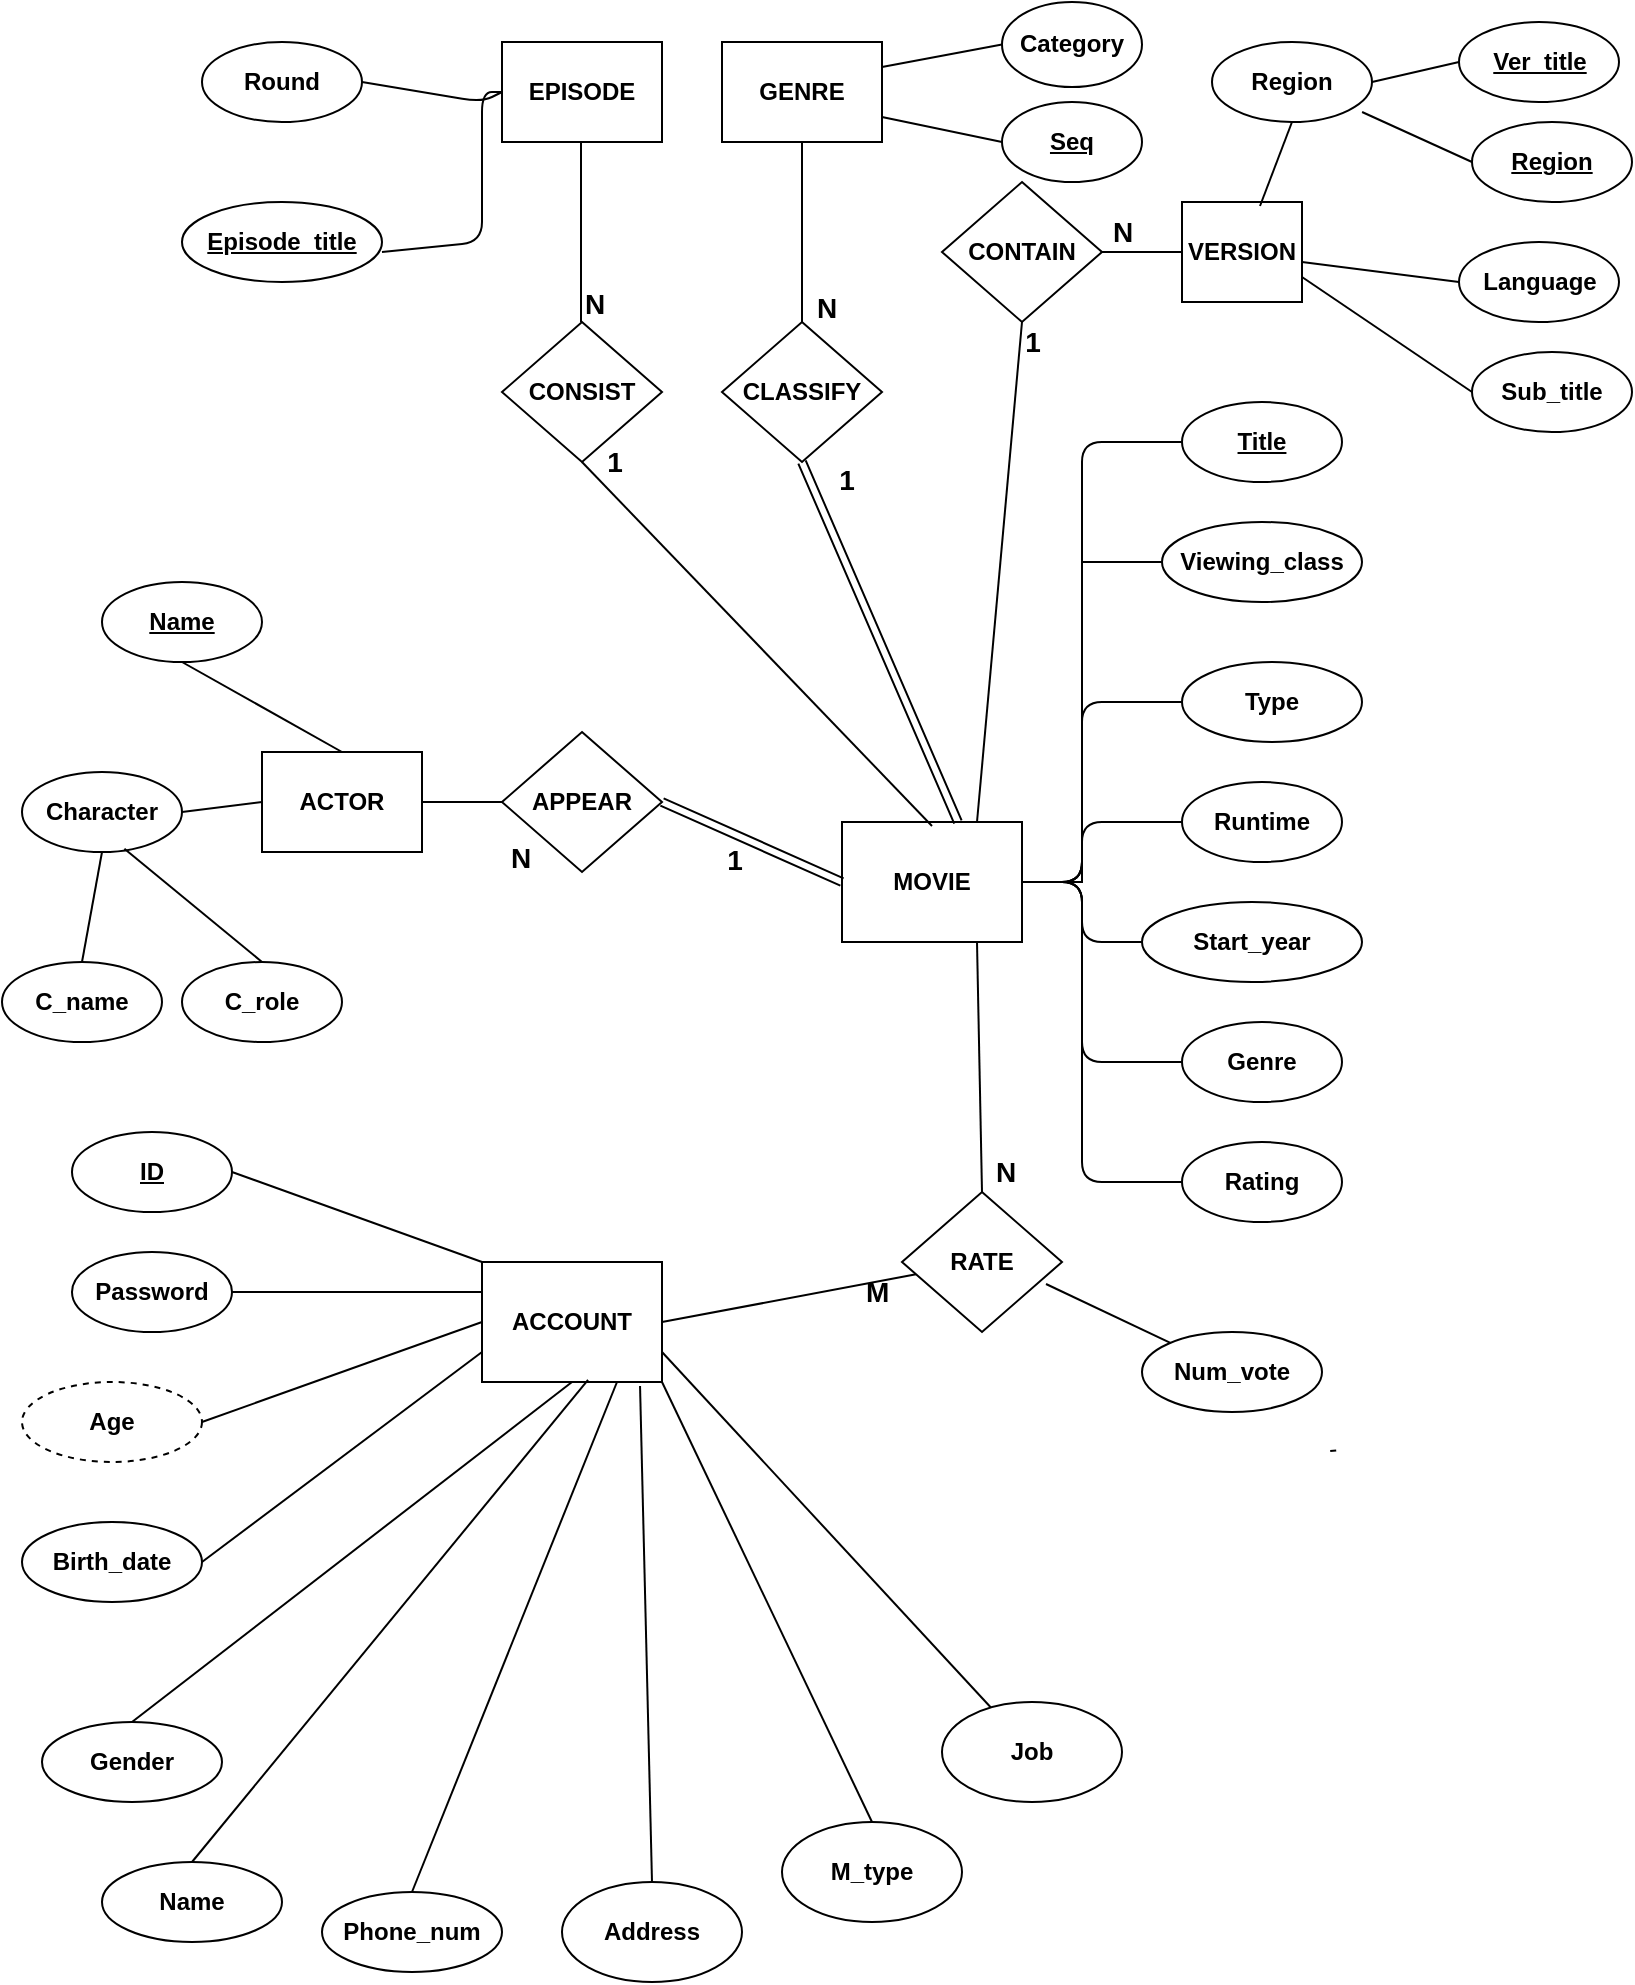 <mxfile version="13.8.0" type="device"><diagram id="ZgIdDyMokjKNE_e_LBBX" name="Page-1"><mxGraphModel dx="1355" dy="776" grid="1" gridSize="10" guides="1" tooltips="1" connect="1" arrows="1" fold="1" page="1" pageScale="1" pageWidth="827" pageHeight="1169" math="0" shadow="0"><root><mxCell id="0"/><mxCell id="1" parent="0"/><mxCell id="CvVNcHVXtAbjPCzvrBuM-1" value="MOVIE" style="rounded=0;whiteSpace=wrap;html=1;fontSize=12;fontStyle=1" parent="1" vertex="1"><mxGeometry x="420" y="410" width="90" height="60" as="geometry"/></mxCell><mxCell id="CvVNcHVXtAbjPCzvrBuM-2" value="Runtime" style="ellipse;whiteSpace=wrap;html=1;fontStyle=1;fontSize=12;" parent="1" vertex="1"><mxGeometry x="590" y="390" width="80" height="40" as="geometry"/></mxCell><mxCell id="CvVNcHVXtAbjPCzvrBuM-3" value="Type" style="ellipse;whiteSpace=wrap;html=1;fontSize=12;fontStyle=1" parent="1" vertex="1"><mxGeometry x="590" y="330" width="90" height="40" as="geometry"/></mxCell><mxCell id="CvVNcHVXtAbjPCzvrBuM-4" value="Start_year" style="ellipse;whiteSpace=wrap;html=1;fontSize=12;fontStyle=1" parent="1" vertex="1"><mxGeometry x="570" y="450" width="110" height="40" as="geometry"/></mxCell><mxCell id="CvVNcHVXtAbjPCzvrBuM-5" value="Genre" style="ellipse;whiteSpace=wrap;html=1;fontSize=12;fontStyle=1" parent="1" vertex="1"><mxGeometry x="590" y="510" width="80" height="40" as="geometry"/></mxCell><mxCell id="CvVNcHVXtAbjPCzvrBuM-6" value="Rating" style="ellipse;whiteSpace=wrap;html=1;fontSize=12;fontStyle=1" parent="1" vertex="1"><mxGeometry x="590" y="570" width="80" height="40" as="geometry"/></mxCell><mxCell id="CvVNcHVXtAbjPCzvrBuM-7" value="Title" style="ellipse;whiteSpace=wrap;html=1;fontSize=12;fontStyle=5" parent="1" vertex="1"><mxGeometry x="590" y="200" width="80" height="40" as="geometry"/></mxCell><mxCell id="CvVNcHVXtAbjPCzvrBuM-14" value="" style="endArrow=none;html=1;entryX=0;entryY=0.5;entryDx=0;entryDy=0;exitX=1;exitY=0.5;exitDx=0;exitDy=0;fontSize=12;fontStyle=1" parent="1" source="CvVNcHVXtAbjPCzvrBuM-1" target="CvVNcHVXtAbjPCzvrBuM-7" edge="1"><mxGeometry width="50" height="50" relative="1" as="geometry"><mxPoint x="480" y="400" as="sourcePoint"/><mxPoint x="530" y="350" as="targetPoint"/><Array as="points"><mxPoint x="540" y="440"/><mxPoint x="540" y="220"/></Array></mxGeometry></mxCell><mxCell id="CvVNcHVXtAbjPCzvrBuM-15" value="" style="endArrow=none;html=1;entryX=0;entryY=0.5;entryDx=0;entryDy=0;exitX=1;exitY=0.5;exitDx=0;exitDy=0;fontSize=12;fontStyle=1" parent="1" source="CvVNcHVXtAbjPCzvrBuM-1" target="CvVNcHVXtAbjPCzvrBuM-3" edge="1"><mxGeometry width="50" height="50" relative="1" as="geometry"><mxPoint x="520" y="450" as="sourcePoint"/><mxPoint x="580" y="300" as="targetPoint"/><Array as="points"><mxPoint x="540" y="440"/><mxPoint x="540" y="350"/></Array></mxGeometry></mxCell><mxCell id="CvVNcHVXtAbjPCzvrBuM-16" value="" style="endArrow=none;html=1;entryX=0;entryY=0.5;entryDx=0;entryDy=0;exitX=1;exitY=0.5;exitDx=0;exitDy=0;fontSize=12;fontStyle=1" parent="1" source="CvVNcHVXtAbjPCzvrBuM-1" target="CvVNcHVXtAbjPCzvrBuM-2" edge="1"><mxGeometry width="50" height="50" relative="1" as="geometry"><mxPoint x="520" y="450" as="sourcePoint"/><mxPoint x="580" y="360" as="targetPoint"/><Array as="points"><mxPoint x="540" y="440"/><mxPoint x="540" y="410"/></Array></mxGeometry></mxCell><mxCell id="CvVNcHVXtAbjPCzvrBuM-17" value="" style="endArrow=none;html=1;entryX=0;entryY=0.5;entryDx=0;entryDy=0;exitX=1;exitY=0.5;exitDx=0;exitDy=0;fontSize=12;fontStyle=1" parent="1" source="CvVNcHVXtAbjPCzvrBuM-1" edge="1"><mxGeometry width="50" height="50" relative="1" as="geometry"><mxPoint x="530" y="460" as="sourcePoint"/><mxPoint x="570" y="470" as="targetPoint"/><Array as="points"><mxPoint x="540" y="440"/><mxPoint x="540" y="470"/></Array></mxGeometry></mxCell><mxCell id="CvVNcHVXtAbjPCzvrBuM-18" value="" style="endArrow=none;html=1;entryX=0;entryY=0.5;entryDx=0;entryDy=0;exitX=1;exitY=0.5;exitDx=0;exitDy=0;fontSize=12;fontStyle=1" parent="1" source="CvVNcHVXtAbjPCzvrBuM-1" target="CvVNcHVXtAbjPCzvrBuM-5" edge="1"><mxGeometry width="50" height="50" relative="1" as="geometry"><mxPoint x="540" y="470" as="sourcePoint"/><mxPoint x="600" y="380" as="targetPoint"/><Array as="points"><mxPoint x="540" y="440"/><mxPoint x="540" y="530"/></Array></mxGeometry></mxCell><mxCell id="CvVNcHVXtAbjPCzvrBuM-19" value="" style="endArrow=none;html=1;entryX=0;entryY=0.5;entryDx=0;entryDy=0;exitX=1;exitY=0.5;exitDx=0;exitDy=0;fontSize=12;fontStyle=1" parent="1" source="CvVNcHVXtAbjPCzvrBuM-1" target="CvVNcHVXtAbjPCzvrBuM-6" edge="1"><mxGeometry width="50" height="50" relative="1" as="geometry"><mxPoint x="550" y="480" as="sourcePoint"/><mxPoint x="610" y="390" as="targetPoint"/><Array as="points"><mxPoint x="540" y="440"/><mxPoint x="540" y="590"/></Array></mxGeometry></mxCell><mxCell id="CvVNcHVXtAbjPCzvrBuM-20" value="CONTAIN" style="rhombus;whiteSpace=wrap;html=1;fontSize=12;fontStyle=1" parent="1" vertex="1"><mxGeometry x="470" y="90" width="80" height="70" as="geometry"/></mxCell><mxCell id="CvVNcHVXtAbjPCzvrBuM-22" value="" style="endArrow=none;html=1;exitX=1;exitY=0.5;exitDx=0;exitDy=0;entryX=0;entryY=0.5;entryDx=0;entryDy=0;fontSize=12;fontStyle=1" parent="1" source="CvVNcHVXtAbjPCzvrBuM-20" target="CvVNcHVXtAbjPCzvrBuM-24" edge="1"><mxGeometry width="50" height="50" relative="1" as="geometry"><mxPoint x="390" y="210" as="sourcePoint"/><mxPoint x="440" y="160" as="targetPoint"/></mxGeometry></mxCell><mxCell id="CvVNcHVXtAbjPCzvrBuM-23" value="" style="endArrow=none;html=1;entryX=0.5;entryY=1;entryDx=0;entryDy=0;exitX=0.75;exitY=0;exitDx=0;exitDy=0;fontSize=12;fontStyle=1" parent="1" source="CvVNcHVXtAbjPCzvrBuM-1" target="CvVNcHVXtAbjPCzvrBuM-20" edge="1"><mxGeometry width="50" height="50" relative="1" as="geometry"><mxPoint x="390" y="210" as="sourcePoint"/><mxPoint x="440" y="160" as="targetPoint"/></mxGeometry></mxCell><mxCell id="q0kKljh1Z34BmUrpOkqc-1" value="1" style="edgeLabel;html=1;align=center;verticalAlign=middle;resizable=0;points=[];fontSize=14;fontStyle=1" parent="CvVNcHVXtAbjPCzvrBuM-23" vertex="1" connectable="0"><mxGeometry x="-0.075" y="8" relative="1" as="geometry"><mxPoint x="25.07" y="-123.75" as="offset"/></mxGeometry></mxCell><mxCell id="CvVNcHVXtAbjPCzvrBuM-24" value="VERSION" style="rounded=0;whiteSpace=wrap;html=1;fontSize=12;fontStyle=1" parent="1" vertex="1"><mxGeometry x="590" y="100" width="60" height="50" as="geometry"/></mxCell><mxCell id="CvVNcHVXtAbjPCzvrBuM-27" value="Region" style="ellipse;whiteSpace=wrap;html=1;fontSize=12;fontStyle=5" parent="1" vertex="1"><mxGeometry x="735" y="60" width="80" height="40" as="geometry"/></mxCell><mxCell id="CvVNcHVXtAbjPCzvrBuM-28" value="Language" style="ellipse;whiteSpace=wrap;html=1;fontSize=12;fontStyle=1" parent="1" vertex="1"><mxGeometry x="728.5" y="120" width="80" height="40" as="geometry"/></mxCell><mxCell id="CvVNcHVXtAbjPCzvrBuM-29" value="Sub_title" style="ellipse;whiteSpace=wrap;html=1;fontSize=12;fontStyle=1" parent="1" vertex="1"><mxGeometry x="735" y="175" width="80" height="40" as="geometry"/></mxCell><mxCell id="CvVNcHVXtAbjPCzvrBuM-30" value="Ver_title" style="ellipse;whiteSpace=wrap;html=1;fontSize=12;fontStyle=5" parent="1" vertex="1"><mxGeometry x="728.5" y="10" width="80" height="40" as="geometry"/></mxCell><mxCell id="8CuHoIv8lK966K5YraT--3" value="" style="endArrow=none;html=1;exitX=0.938;exitY=0.875;exitDx=0;exitDy=0;entryX=0;entryY=0.5;entryDx=0;entryDy=0;fontSize=12;fontStyle=1;exitPerimeter=0;" parent="1" source="GeiuYrCDK-D4G9u7WFMQ-16" target="CvVNcHVXtAbjPCzvrBuM-27" edge="1"><mxGeometry width="50" height="50" relative="1" as="geometry"><mxPoint x="670" y="145" as="sourcePoint"/><mxPoint x="750" y="50" as="targetPoint"/></mxGeometry></mxCell><mxCell id="8CuHoIv8lK966K5YraT--4" value="" style="endArrow=none;html=1;entryX=0;entryY=0.5;entryDx=0;entryDy=0;fontSize=12;fontStyle=1" parent="1" target="CvVNcHVXtAbjPCzvrBuM-28" edge="1"><mxGeometry width="50" height="50" relative="1" as="geometry"><mxPoint x="650" y="130" as="sourcePoint"/><mxPoint x="760" y="60" as="targetPoint"/></mxGeometry></mxCell><mxCell id="8CuHoIv8lK966K5YraT--5" value="" style="endArrow=none;html=1;exitX=1;exitY=0.75;exitDx=0;exitDy=0;entryX=0;entryY=0.5;entryDx=0;entryDy=0;fontSize=12;fontStyle=1" parent="1" source="CvVNcHVXtAbjPCzvrBuM-24" target="CvVNcHVXtAbjPCzvrBuM-29" edge="1"><mxGeometry width="50" height="50" relative="1" as="geometry"><mxPoint x="690" y="165" as="sourcePoint"/><mxPoint x="770" y="70" as="targetPoint"/></mxGeometry></mxCell><mxCell id="8CuHoIv8lK966K5YraT--6" value="" style="endArrow=none;html=1;exitX=1;exitY=0.5;exitDx=0;exitDy=0;entryX=0;entryY=0.5;entryDx=0;entryDy=0;fontSize=12;fontStyle=1" parent="1" source="GeiuYrCDK-D4G9u7WFMQ-16" target="CvVNcHVXtAbjPCzvrBuM-30" edge="1"><mxGeometry width="50" height="50" relative="1" as="geometry"><mxPoint x="700" y="175" as="sourcePoint"/><mxPoint x="780" y="80" as="targetPoint"/></mxGeometry></mxCell><mxCell id="8CuHoIv8lK966K5YraT--13" value="Num_vote" style="ellipse;whiteSpace=wrap;html=1;fontSize=12;fontStyle=1" parent="1" vertex="1"><mxGeometry x="570" y="665" width="90" height="40" as="geometry"/></mxCell><mxCell id="8CuHoIv8lK966K5YraT--19" value="CLASSIFY" style="rhombus;whiteSpace=wrap;html=1;fontSize=12;fontStyle=1" parent="1" vertex="1"><mxGeometry x="360" y="160" width="80" height="70" as="geometry"/></mxCell><mxCell id="8CuHoIv8lK966K5YraT--21" value="" style="endArrow=none;html=1;entryX=0.5;entryY=1;entryDx=0;entryDy=0;exitX=0.644;exitY=0;exitDx=0;exitDy=0;exitPerimeter=0;fontSize=12;fontStyle=1;shape=link;" parent="1" source="CvVNcHVXtAbjPCzvrBuM-1" target="8CuHoIv8lK966K5YraT--19" edge="1"><mxGeometry width="50" height="50" relative="1" as="geometry"><mxPoint x="478" y="400" as="sourcePoint"/><mxPoint x="480" y="230" as="targetPoint"/></mxGeometry></mxCell><mxCell id="8CuHoIv8lK966K5YraT--22" value="GENRE" style="rounded=0;whiteSpace=wrap;html=1;fontSize=12;fontStyle=1" parent="1" vertex="1"><mxGeometry x="360" y="20" width="80" height="50" as="geometry"/></mxCell><mxCell id="8CuHoIv8lK966K5YraT--24" value="Category" style="ellipse;whiteSpace=wrap;html=1;fontStyle=1;fontSize=12;" parent="1" vertex="1"><mxGeometry x="500" width="70" height="42.5" as="geometry"/></mxCell><mxCell id="8CuHoIv8lK966K5YraT--25" value="" style="endArrow=none;html=1;entryX=0.5;entryY=1;entryDx=0;entryDy=0;exitX=0.5;exitY=0;exitDx=0;exitDy=0;fontSize=12;fontStyle=1" parent="1" source="8CuHoIv8lK966K5YraT--19" target="8CuHoIv8lK966K5YraT--22" edge="1"><mxGeometry width="50" height="50" relative="1" as="geometry"><mxPoint x="380" y="140" as="sourcePoint"/><mxPoint x="430" y="90" as="targetPoint"/></mxGeometry></mxCell><mxCell id="8CuHoIv8lK966K5YraT--26" value="" style="endArrow=none;html=1;exitX=1;exitY=0.25;exitDx=0;exitDy=0;entryX=0;entryY=0.5;entryDx=0;entryDy=0;fontSize=12;fontStyle=1" parent="1" source="8CuHoIv8lK966K5YraT--22" target="8CuHoIv8lK966K5YraT--24" edge="1"><mxGeometry width="50" height="50" relative="1" as="geometry"><mxPoint x="560" y="135" as="sourcePoint"/><mxPoint x="500" y="45" as="targetPoint"/></mxGeometry></mxCell><mxCell id="8CuHoIv8lK966K5YraT--27" value="CONSIST" style="rhombus;whiteSpace=wrap;html=1;fontSize=12;fontStyle=1" parent="1" vertex="1"><mxGeometry x="250" y="160" width="80" height="70" as="geometry"/></mxCell><mxCell id="8CuHoIv8lK966K5YraT--28" value="EPISODE" style="rounded=0;whiteSpace=wrap;html=1;fontSize=12;fontStyle=1" parent="1" vertex="1"><mxGeometry x="250" y="20" width="80" height="50" as="geometry"/></mxCell><mxCell id="8CuHoIv8lK966K5YraT--31" value="" style="endArrow=none;html=1;entryX=0.5;entryY=1;entryDx=0;entryDy=0;exitX=0.5;exitY=0;exitDx=0;exitDy=0;fontSize=12;fontStyle=1" parent="1" edge="1"><mxGeometry width="50" height="50" relative="1" as="geometry"><mxPoint x="289.5" y="160" as="sourcePoint"/><mxPoint x="289.5" y="70" as="targetPoint"/></mxGeometry></mxCell><mxCell id="8CuHoIv8lK966K5YraT--35" value="Round" style="ellipse;whiteSpace=wrap;html=1;fontSize=12;fontStyle=1" parent="1" vertex="1"><mxGeometry x="100" y="20" width="80" height="40" as="geometry"/></mxCell><mxCell id="8CuHoIv8lK966K5YraT--39" value="" style="endArrow=none;html=1;exitX=1;exitY=0.5;exitDx=0;exitDy=0;entryX=0;entryY=0.5;entryDx=0;entryDy=0;fontSize=12;fontStyle=1" parent="1" source="8CuHoIv8lK966K5YraT--35" target="8CuHoIv8lK966K5YraT--28" edge="1"><mxGeometry width="50" height="50" relative="1" as="geometry"><mxPoint x="230" y="60" as="sourcePoint"/><mxPoint x="280" y="75" as="targetPoint"/><Array as="points"><mxPoint x="240" y="50"/></Array></mxGeometry></mxCell><mxCell id="8CuHoIv8lK966K5YraT--40" value="Episode_title" style="ellipse;whiteSpace=wrap;html=1;fontSize=12;fontStyle=5" parent="1" vertex="1"><mxGeometry x="90" y="100" width="100" height="40" as="geometry"/></mxCell><mxCell id="8CuHoIv8lK966K5YraT--41" value="" style="endArrow=none;html=1;exitX=1;exitY=0.625;exitDx=0;exitDy=0;fontSize=12;fontStyle=1;exitPerimeter=0;entryX=0;entryY=0.5;entryDx=0;entryDy=0;" parent="1" source="8CuHoIv8lK966K5YraT--40" target="8CuHoIv8lK966K5YraT--28" edge="1"><mxGeometry width="50" height="50" relative="1" as="geometry"><mxPoint x="190" y="260" as="sourcePoint"/><mxPoint x="240" y="60" as="targetPoint"/><Array as="points"><mxPoint x="240" y="120"/><mxPoint x="240" y="45"/></Array></mxGeometry></mxCell><mxCell id="8CuHoIv8lK966K5YraT--42" value="" style="endArrow=none;html=1;entryX=0.5;entryY=1;entryDx=0;entryDy=0;fontSize=12;fontStyle=1" parent="1" target="8CuHoIv8lK966K5YraT--27" edge="1"><mxGeometry width="50" height="50" relative="1" as="geometry"><mxPoint x="465" y="412" as="sourcePoint"/><mxPoint x="380" y="250" as="targetPoint"/></mxGeometry></mxCell><mxCell id="8CuHoIv8lK966K5YraT--43" value="APPEAR" style="rhombus;whiteSpace=wrap;html=1;fontSize=12;fontStyle=1" parent="1" vertex="1"><mxGeometry x="250" y="365" width="80" height="70" as="geometry"/></mxCell><mxCell id="8CuHoIv8lK966K5YraT--44" value="" style="endArrow=none;html=1;exitX=1;exitY=0.5;exitDx=0;exitDy=0;entryX=0;entryY=0.5;entryDx=0;entryDy=0;fontSize=12;fontStyle=1;shape=link;" parent="1" source="8CuHoIv8lK966K5YraT--43" target="CvVNcHVXtAbjPCzvrBuM-1" edge="1"><mxGeometry width="50" height="50" relative="1" as="geometry"><mxPoint x="380" y="480" as="sourcePoint"/><mxPoint x="430" y="430" as="targetPoint"/></mxGeometry></mxCell><mxCell id="8CuHoIv8lK966K5YraT--45" value="ACTOR" style="rounded=0;whiteSpace=wrap;html=1;fontSize=12;fontStyle=1" parent="1" vertex="1"><mxGeometry x="130" y="375" width="80" height="50" as="geometry"/></mxCell><mxCell id="8CuHoIv8lK966K5YraT--47" value="" style="endArrow=none;html=1;exitX=1;exitY=0.5;exitDx=0;exitDy=0;entryX=0;entryY=0.5;entryDx=0;entryDy=0;fontSize=12;fontStyle=1" parent="1" source="8CuHoIv8lK966K5YraT--45" target="8CuHoIv8lK966K5YraT--43" edge="1"><mxGeometry width="50" height="50" relative="1" as="geometry"><mxPoint x="220" y="430" as="sourcePoint"/><mxPoint x="270" y="380" as="targetPoint"/><Array as="points"/></mxGeometry></mxCell><mxCell id="8CuHoIv8lK966K5YraT--48" value="Name" style="ellipse;whiteSpace=wrap;html=1;fontSize=12;fontStyle=5" parent="1" vertex="1"><mxGeometry x="50" y="290" width="80" height="40" as="geometry"/></mxCell><mxCell id="8CuHoIv8lK966K5YraT--52" value="Character" style="ellipse;whiteSpace=wrap;html=1;fontSize=12;fontStyle=1" parent="1" vertex="1"><mxGeometry x="10" y="385" width="80" height="40" as="geometry"/></mxCell><mxCell id="8CuHoIv8lK966K5YraT--56" value="" style="endArrow=none;html=1;entryX=0.5;entryY=1;entryDx=0;entryDy=0;exitX=0.5;exitY=0;exitDx=0;exitDy=0;fontSize=12;fontStyle=1" parent="1" source="8CuHoIv8lK966K5YraT--45" target="8CuHoIv8lK966K5YraT--48" edge="1"><mxGeometry width="50" height="50" relative="1" as="geometry"><mxPoint x="170" y="360" as="sourcePoint"/><mxPoint x="90" y="310" as="targetPoint"/></mxGeometry></mxCell><mxCell id="8CuHoIv8lK966K5YraT--59" value="" style="endArrow=none;html=1;entryX=1;entryY=0.5;entryDx=0;entryDy=0;exitX=0;exitY=0.5;exitDx=0;exitDy=0;fontSize=12;fontStyle=1" parent="1" source="8CuHoIv8lK966K5YraT--45" target="8CuHoIv8lK966K5YraT--52" edge="1"><mxGeometry width="50" height="50" relative="1" as="geometry"><mxPoint x="210" y="415" as="sourcePoint"/><mxPoint x="120" y="340" as="targetPoint"/></mxGeometry></mxCell><mxCell id="8CuHoIv8lK966K5YraT--60" value="C_role" style="ellipse;whiteSpace=wrap;html=1;fontSize=12;fontStyle=1" parent="1" vertex="1"><mxGeometry x="90" y="480" width="80" height="40" as="geometry"/></mxCell><mxCell id="8CuHoIv8lK966K5YraT--62" value="C_name" style="ellipse;whiteSpace=wrap;html=1;fontSize=12;fontStyle=1" parent="1" vertex="1"><mxGeometry y="480" width="80" height="40" as="geometry"/></mxCell><mxCell id="8CuHoIv8lK966K5YraT--63" value="" style="endArrow=none;html=1;entryX=0.5;entryY=1;entryDx=0;entryDy=0;exitX=0.5;exitY=0;exitDx=0;exitDy=0;fontSize=12;fontStyle=1" parent="1" source="8CuHoIv8lK966K5YraT--62" target="8CuHoIv8lK966K5YraT--52" edge="1"><mxGeometry width="50" height="50" relative="1" as="geometry"><mxPoint x="140" y="410" as="sourcePoint"/><mxPoint x="80" y="440" as="targetPoint"/></mxGeometry></mxCell><mxCell id="8CuHoIv8lK966K5YraT--64" value="" style="endArrow=none;html=1;exitX=0.5;exitY=0;exitDx=0;exitDy=0;entryX=0.64;entryY=0.96;entryDx=0;entryDy=0;entryPerimeter=0;fontSize=12;fontStyle=1" parent="1" source="8CuHoIv8lK966K5YraT--60" target="8CuHoIv8lK966K5YraT--52" edge="1"><mxGeometry width="50" height="50" relative="1" as="geometry"><mxPoint x="150" y="420" as="sourcePoint"/><mxPoint x="50" y="447" as="targetPoint"/></mxGeometry></mxCell><mxCell id="8CuHoIv8lK966K5YraT--90" value="M_type" style="ellipse;whiteSpace=wrap;html=1;fontSize=12;fontStyle=1" parent="1" vertex="1"><mxGeometry x="390" y="910" width="90" height="50" as="geometry"/></mxCell><mxCell id="8CuHoIv8lK966K5YraT--93" value="" style="endArrow=none;html=1;exitX=0.5;exitY=0;exitDx=0;exitDy=0;fontSize=12;fontStyle=1;entryX=1;entryY=1;entryDx=0;entryDy=0;" parent="1" source="8CuHoIv8lK966K5YraT--90" target="8CuHoIv8lK966K5YraT--96" edge="1"><mxGeometry width="50" height="50" relative="1" as="geometry"><mxPoint x="561.5" y="815" as="sourcePoint"/><mxPoint x="530" y="849" as="targetPoint"/></mxGeometry></mxCell><mxCell id="8CuHoIv8lK966K5YraT--96" value="ACCOUNT" style="rounded=0;whiteSpace=wrap;html=1;fontSize=12;fontStyle=1" parent="1" vertex="1"><mxGeometry x="240" y="630" width="90" height="60" as="geometry"/></mxCell><mxCell id="8CuHoIv8lK966K5YraT--101" value="ID" style="ellipse;whiteSpace=wrap;html=1;fontStyle=5;fontSize=12;" parent="1" vertex="1"><mxGeometry x="35" y="565" width="80" height="40" as="geometry"/></mxCell><mxCell id="8CuHoIv8lK966K5YraT--102" value="Password" style="ellipse;whiteSpace=wrap;html=1;fontSize=12;fontStyle=1" parent="1" vertex="1"><mxGeometry x="35" y="625" width="80" height="40" as="geometry"/></mxCell><mxCell id="8CuHoIv8lK966K5YraT--103" value="Age" style="ellipse;whiteSpace=wrap;html=1;fontSize=12;fontStyle=1;dashed=1;" parent="1" vertex="1"><mxGeometry x="10" y="690" width="90" height="40" as="geometry"/></mxCell><mxCell id="8CuHoIv8lK966K5YraT--104" value="Gender" style="ellipse;whiteSpace=wrap;html=1;fontSize=12;fontStyle=1" parent="1" vertex="1"><mxGeometry x="20" y="860" width="90" height="40" as="geometry"/></mxCell><mxCell id="8CuHoIv8lK966K5YraT--105" value="Birth_date" style="ellipse;whiteSpace=wrap;html=1;fontSize=12;fontStyle=1" parent="1" vertex="1"><mxGeometry x="10" y="760" width="90" height="40" as="geometry"/></mxCell><mxCell id="8CuHoIv8lK966K5YraT--106" value="Name" style="ellipse;whiteSpace=wrap;html=1;fontSize=12;fontStyle=1" parent="1" vertex="1"><mxGeometry x="50" y="930" width="90" height="40" as="geometry"/></mxCell><mxCell id="8CuHoIv8lK966K5YraT--108" value="Phone_num" style="ellipse;whiteSpace=wrap;html=1;fontSize=12;fontStyle=1" parent="1" vertex="1"><mxGeometry x="160" y="945" width="90" height="40" as="geometry"/></mxCell><mxCell id="8CuHoIv8lK966K5YraT--109" value="" style="endArrow=none;html=1;exitX=1;exitY=0.5;exitDx=0;exitDy=0;entryX=0;entryY=0;entryDx=0;entryDy=0;fontSize=12;fontStyle=1" parent="1" source="8CuHoIv8lK966K5YraT--101" target="8CuHoIv8lK966K5YraT--96" edge="1"><mxGeometry width="50" height="50" relative="1" as="geometry"><mxPoint x="190" y="900" as="sourcePoint"/><mxPoint x="240" y="850" as="targetPoint"/></mxGeometry></mxCell><mxCell id="8CuHoIv8lK966K5YraT--110" value="" style="endArrow=none;html=1;entryX=1;entryY=0.5;entryDx=0;entryDy=0;exitX=0;exitY=0.25;exitDx=0;exitDy=0;fontSize=12;fontStyle=1" parent="1" source="8CuHoIv8lK966K5YraT--96" target="8CuHoIv8lK966K5YraT--102" edge="1"><mxGeometry width="50" height="50" relative="1" as="geometry"><mxPoint x="180" y="1010" as="sourcePoint"/><mxPoint x="230" y="960" as="targetPoint"/></mxGeometry></mxCell><mxCell id="8CuHoIv8lK966K5YraT--111" value="" style="endArrow=none;html=1;entryX=1;entryY=0.5;entryDx=0;entryDy=0;exitX=0;exitY=0.5;exitDx=0;exitDy=0;fontSize=12;fontStyle=1" parent="1" source="8CuHoIv8lK966K5YraT--96" target="8CuHoIv8lK966K5YraT--103" edge="1"><mxGeometry width="50" height="50" relative="1" as="geometry"><mxPoint x="297.5" y="1025" as="sourcePoint"/><mxPoint x="165" y="925" as="targetPoint"/></mxGeometry></mxCell><mxCell id="8CuHoIv8lK966K5YraT--112" value="" style="endArrow=none;html=1;entryX=1;entryY=0.5;entryDx=0;entryDy=0;exitX=0;exitY=0.75;exitDx=0;exitDy=0;fontSize=12;fontStyle=1" parent="1" source="8CuHoIv8lK966K5YraT--96" target="8CuHoIv8lK966K5YraT--105" edge="1"><mxGeometry width="50" height="50" relative="1" as="geometry"><mxPoint x="297.5" y="1040" as="sourcePoint"/><mxPoint x="170" y="1010" as="targetPoint"/></mxGeometry></mxCell><mxCell id="8CuHoIv8lK966K5YraT--114" value="" style="endArrow=none;html=1;entryX=0.5;entryY=0;entryDx=0;entryDy=0;exitX=0.5;exitY=1;exitDx=0;exitDy=0;fontSize=12;fontStyle=1" parent="1" source="8CuHoIv8lK966K5YraT--96" target="8CuHoIv8lK966K5YraT--104" edge="1"><mxGeometry width="50" height="50" relative="1" as="geometry"><mxPoint x="307.5" y="1065" as="sourcePoint"/><mxPoint x="180" y="1110" as="targetPoint"/></mxGeometry></mxCell><mxCell id="8CuHoIv8lK966K5YraT--115" value="" style="endArrow=none;html=1;entryX=0.5;entryY=0;entryDx=0;entryDy=0;exitX=0.75;exitY=1;exitDx=0;exitDy=0;fontSize=12;fontStyle=1" parent="1" source="8CuHoIv8lK966K5YraT--96" target="8CuHoIv8lK966K5YraT--108" edge="1"><mxGeometry width="50" height="50" relative="1" as="geometry"><mxPoint x="317.5" y="1075" as="sourcePoint"/><mxPoint x="190" y="1120" as="targetPoint"/></mxGeometry></mxCell><mxCell id="8CuHoIv8lK966K5YraT--118" value="" style="endArrow=none;dashed=1;html=1;fontSize=12;fontStyle=1" parent="1" edge="1"><mxGeometry width="50" height="50" relative="1" as="geometry"><mxPoint x="667.094" y="724.207" as="sourcePoint"/><mxPoint x="664" y="724.5" as="targetPoint"/></mxGeometry></mxCell><mxCell id="q0kKljh1Z34BmUrpOkqc-5" value="N" style="edgeLabel;html=1;align=center;verticalAlign=middle;resizable=0;points=[];fontSize=14;fontStyle=1" parent="1" vertex="1" connectable="0"><mxGeometry x="535.0" y="270.0" as="geometry"><mxPoint x="25" y="-155" as="offset"/></mxGeometry></mxCell><mxCell id="q0kKljh1Z34BmUrpOkqc-6" value="1" style="edgeLabel;html=1;align=center;verticalAlign=middle;resizable=0;points=[];fontSize=14;fontStyle=1" parent="1" vertex="1" connectable="0"><mxGeometry x="500.0" y="195.0" as="geometry"><mxPoint x="-78" y="44" as="offset"/></mxGeometry></mxCell><mxCell id="q0kKljh1Z34BmUrpOkqc-7" value="N" style="edgeLabel;html=1;align=center;verticalAlign=middle;resizable=0;points=[];fontSize=14;fontStyle=1" parent="1" vertex="1" connectable="0"><mxGeometry x="530.0" y="280.0" as="geometry"><mxPoint x="-118" y="-127" as="offset"/></mxGeometry></mxCell><mxCell id="q0kKljh1Z34BmUrpOkqc-8" value="1" style="edgeLabel;html=1;align=center;verticalAlign=middle;resizable=0;points=[];fontSize=14;fontStyle=1" parent="1" vertex="1" connectable="0"><mxGeometry x="470.0" y="210.0" as="geometry"><mxPoint x="-164" y="20" as="offset"/></mxGeometry></mxCell><mxCell id="q0kKljh1Z34BmUrpOkqc-9" value="N" style="edgeLabel;html=1;align=center;verticalAlign=middle;resizable=0;points=[];fontSize=14;fontStyle=1" parent="1" vertex="1" connectable="0"><mxGeometry x="550.0" y="300.0" as="geometry"><mxPoint x="-254" y="-149" as="offset"/></mxGeometry></mxCell><mxCell id="q0kKljh1Z34BmUrpOkqc-10" value="1" style="edgeLabel;html=1;align=center;verticalAlign=middle;resizable=0;points=[];fontSize=14;fontStyle=1" parent="1" vertex="1" connectable="0"><mxGeometry x="550.0" y="310.0" as="geometry"><mxPoint x="-184" y="119" as="offset"/></mxGeometry></mxCell><mxCell id="q0kKljh1Z34BmUrpOkqc-11" value="N" style="edgeLabel;html=1;align=center;verticalAlign=middle;resizable=0;points=[];fontSize=14;fontStyle=1" parent="1" vertex="1" connectable="0"><mxGeometry x="575.0" y="310.0" as="geometry"><mxPoint x="-316" y="118" as="offset"/></mxGeometry></mxCell><mxCell id="GeiuYrCDK-D4G9u7WFMQ-2" style="rounded=0;orthogonalLoop=1;jettySize=auto;html=1;exitX=0;exitY=0.5;exitDx=0;exitDy=0;endArrow=none;endFill=0;" parent="1" source="GeiuYrCDK-D4G9u7WFMQ-1" edge="1"><mxGeometry relative="1" as="geometry"><mxPoint x="510" y="440" as="targetPoint"/><Array as="points"><mxPoint x="540" y="280"/><mxPoint x="540" y="440"/></Array></mxGeometry></mxCell><mxCell id="GeiuYrCDK-D4G9u7WFMQ-1" value="Viewing_class" style="ellipse;whiteSpace=wrap;html=1;fontSize=12;fontStyle=1" parent="1" vertex="1"><mxGeometry x="580" y="260" width="100" height="40" as="geometry"/></mxCell><mxCell id="GeiuYrCDK-D4G9u7WFMQ-4" value="Seq" style="ellipse;whiteSpace=wrap;html=1;fontSize=12;fontStyle=5" parent="1" vertex="1"><mxGeometry x="500" y="50" width="70" height="40" as="geometry"/></mxCell><mxCell id="GeiuYrCDK-D4G9u7WFMQ-5" value="" style="endArrow=none;html=1;entryX=1;entryY=0.75;entryDx=0;entryDy=0;exitX=0;exitY=0.5;exitDx=0;exitDy=0;" parent="1" source="GeiuYrCDK-D4G9u7WFMQ-4" target="8CuHoIv8lK966K5YraT--22" edge="1"><mxGeometry width="50" height="50" relative="1" as="geometry"><mxPoint x="570" y="290" as="sourcePoint"/><mxPoint x="620" y="240" as="targetPoint"/></mxGeometry></mxCell><mxCell id="GeiuYrCDK-D4G9u7WFMQ-9" value="" style="endArrow=none;html=1;entryX=0.589;entryY=0.983;entryDx=0;entryDy=0;entryPerimeter=0;exitX=0.5;exitY=0;exitDx=0;exitDy=0;" parent="1" source="8CuHoIv8lK966K5YraT--106" target="8CuHoIv8lK966K5YraT--96" edge="1"><mxGeometry width="50" height="50" relative="1" as="geometry"><mxPoint x="280" y="830" as="sourcePoint"/><mxPoint x="330" y="780" as="targetPoint"/></mxGeometry></mxCell><mxCell id="GeiuYrCDK-D4G9u7WFMQ-16" value="Region" style="ellipse;whiteSpace=wrap;html=1;fontSize=12;fontStyle=1" parent="1" vertex="1"><mxGeometry x="605" y="20" width="80" height="40" as="geometry"/></mxCell><mxCell id="GeiuYrCDK-D4G9u7WFMQ-17" value="" style="endArrow=none;html=1;entryX=0.5;entryY=1;entryDx=0;entryDy=0;exitX=0.65;exitY=0.04;exitDx=0;exitDy=0;exitPerimeter=0;" parent="1" source="CvVNcHVXtAbjPCzvrBuM-24" target="GeiuYrCDK-D4G9u7WFMQ-16" edge="1"><mxGeometry width="50" height="50" relative="1" as="geometry"><mxPoint x="630" y="120" as="sourcePoint"/><mxPoint x="680" y="70" as="targetPoint"/></mxGeometry></mxCell><mxCell id="GeiuYrCDK-D4G9u7WFMQ-18" value="" style="endArrow=none;html=1;exitX=1;exitY=0.5;exitDx=0;exitDy=0;" parent="1" source="8CuHoIv8lK966K5YraT--96" target="GeiuYrCDK-D4G9u7WFMQ-19" edge="1"><mxGeometry width="50" height="50" relative="1" as="geometry"><mxPoint x="350" y="660" as="sourcePoint"/><mxPoint x="400" y="610" as="targetPoint"/></mxGeometry></mxCell><mxCell id="GeiuYrCDK-D4G9u7WFMQ-19" value="RATE" style="rhombus;whiteSpace=wrap;html=1;fontSize=12;fontStyle=1" parent="1" vertex="1"><mxGeometry x="450" y="595" width="80" height="70" as="geometry"/></mxCell><mxCell id="4jNx8KfAxJimwbhFvauM-1" value="&lt;div&gt;Address&lt;/div&gt;" style="ellipse;whiteSpace=wrap;html=1;fontSize=12;fontStyle=1" parent="1" vertex="1"><mxGeometry x="280" y="940" width="90" height="50" as="geometry"/></mxCell><mxCell id="4jNx8KfAxJimwbhFvauM-2" value="" style="endArrow=none;html=1;entryX=0.878;entryY=1.033;entryDx=0;entryDy=0;entryPerimeter=0;exitX=0.5;exitY=0;exitDx=0;exitDy=0;" parent="1" source="4jNx8KfAxJimwbhFvauM-1" target="8CuHoIv8lK966K5YraT--96" edge="1"><mxGeometry width="50" height="50" relative="1" as="geometry"><mxPoint x="300" y="830" as="sourcePoint"/><mxPoint x="350" y="780" as="targetPoint"/></mxGeometry></mxCell><mxCell id="4jNx8KfAxJimwbhFvauM-4" value="M" style="text;whiteSpace=wrap;html=1;fontSize=14;fontStyle=1" parent="1" vertex="1"><mxGeometry x="430" y="630" width="30" height="30" as="geometry"/></mxCell><mxCell id="4jNx8KfAxJimwbhFvauM-5" value="N" style="text;whiteSpace=wrap;html=1;fontSize=14;fontStyle=1" parent="1" vertex="1"><mxGeometry x="495" y="570" width="30" height="30" as="geometry"/></mxCell><mxCell id="4jNx8KfAxJimwbhFvauM-7" value="" style="endArrow=none;html=1;fontSize=14;exitX=0.5;exitY=0;exitDx=0;exitDy=0;entryX=0.75;entryY=1;entryDx=0;entryDy=0;" parent="1" source="GeiuYrCDK-D4G9u7WFMQ-19" target="CvVNcHVXtAbjPCzvrBuM-1" edge="1"><mxGeometry width="50" height="50" relative="1" as="geometry"><mxPoint x="380" y="530" as="sourcePoint"/><mxPoint x="430" y="480" as="targetPoint"/></mxGeometry></mxCell><mxCell id="4jNx8KfAxJimwbhFvauM-8" value="" style="endArrow=none;html=1;fontSize=14;entryX=0.9;entryY=0.657;entryDx=0;entryDy=0;entryPerimeter=0;" parent="1" source="8CuHoIv8lK966K5YraT--13" target="GeiuYrCDK-D4G9u7WFMQ-19" edge="1"><mxGeometry width="50" height="50" relative="1" as="geometry"><mxPoint x="530" y="710" as="sourcePoint"/><mxPoint x="580" y="660" as="targetPoint"/></mxGeometry></mxCell><mxCell id="QaS6fyHL-BcbEpWc7BK3-2" value="Job" style="ellipse;whiteSpace=wrap;html=1;fontSize=12;fontStyle=1" vertex="1" parent="1"><mxGeometry x="470" y="850" width="90" height="50" as="geometry"/></mxCell><mxCell id="QaS6fyHL-BcbEpWc7BK3-3" value="" style="endArrow=none;html=1;entryX=1;entryY=0.75;entryDx=0;entryDy=0;" edge="1" parent="1" source="QaS6fyHL-BcbEpWc7BK3-2" target="8CuHoIv8lK966K5YraT--96"><mxGeometry width="50" height="50" relative="1" as="geometry"><mxPoint x="420" y="780" as="sourcePoint"/><mxPoint x="470" y="730" as="targetPoint"/></mxGeometry></mxCell></root></mxGraphModel></diagram></mxfile>